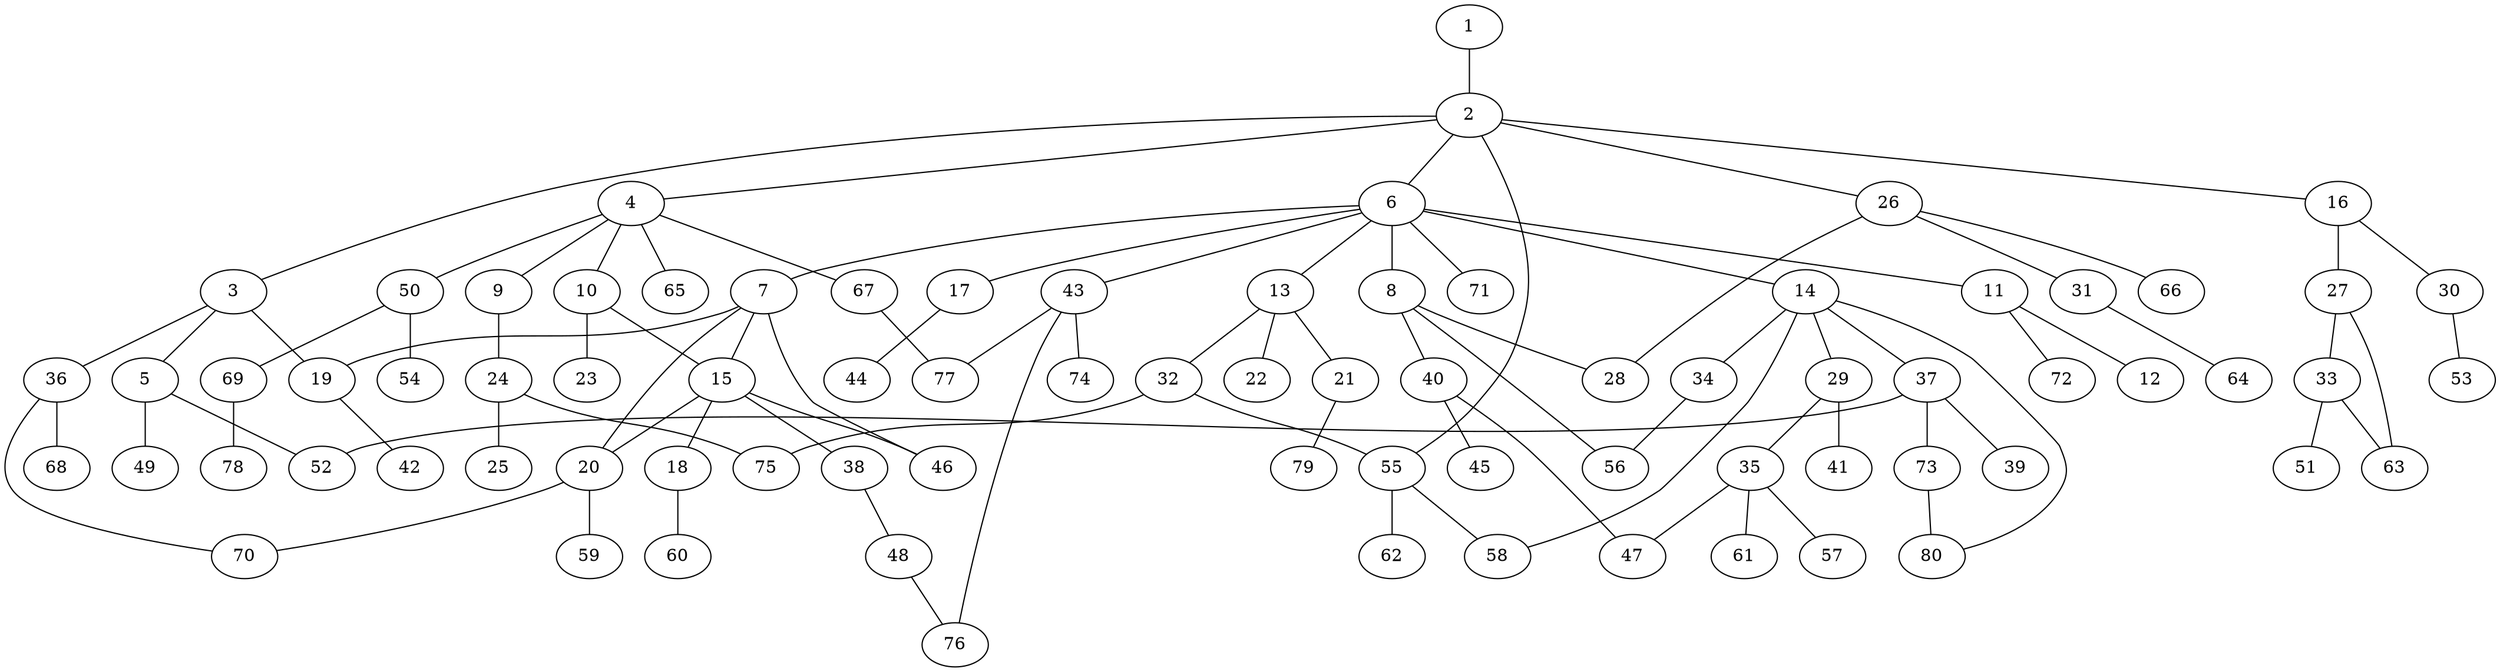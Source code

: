 graph graphname {1--2
2--3
2--4
2--6
2--16
2--26
2--55
3--5
3--19
3--36
4--9
4--10
4--50
4--65
4--67
5--49
5--52
6--7
6--8
6--11
6--13
6--14
6--17
6--43
6--71
7--15
7--19
7--20
7--46
8--28
8--40
8--56
9--24
10--15
10--23
11--12
11--72
13--21
13--22
13--32
14--29
14--34
14--37
14--58
14--80
15--18
15--20
15--38
15--46
16--27
16--30
17--44
18--60
19--42
20--59
20--70
21--79
24--25
24--75
26--28
26--31
26--66
27--33
27--63
29--35
29--41
30--53
31--64
32--55
32--75
33--51
33--63
34--56
35--47
35--57
35--61
36--68
36--70
37--39
37--52
37--73
38--48
40--45
40--47
43--74
43--76
43--77
48--76
50--54
50--69
55--58
55--62
67--77
69--78
73--80
}
